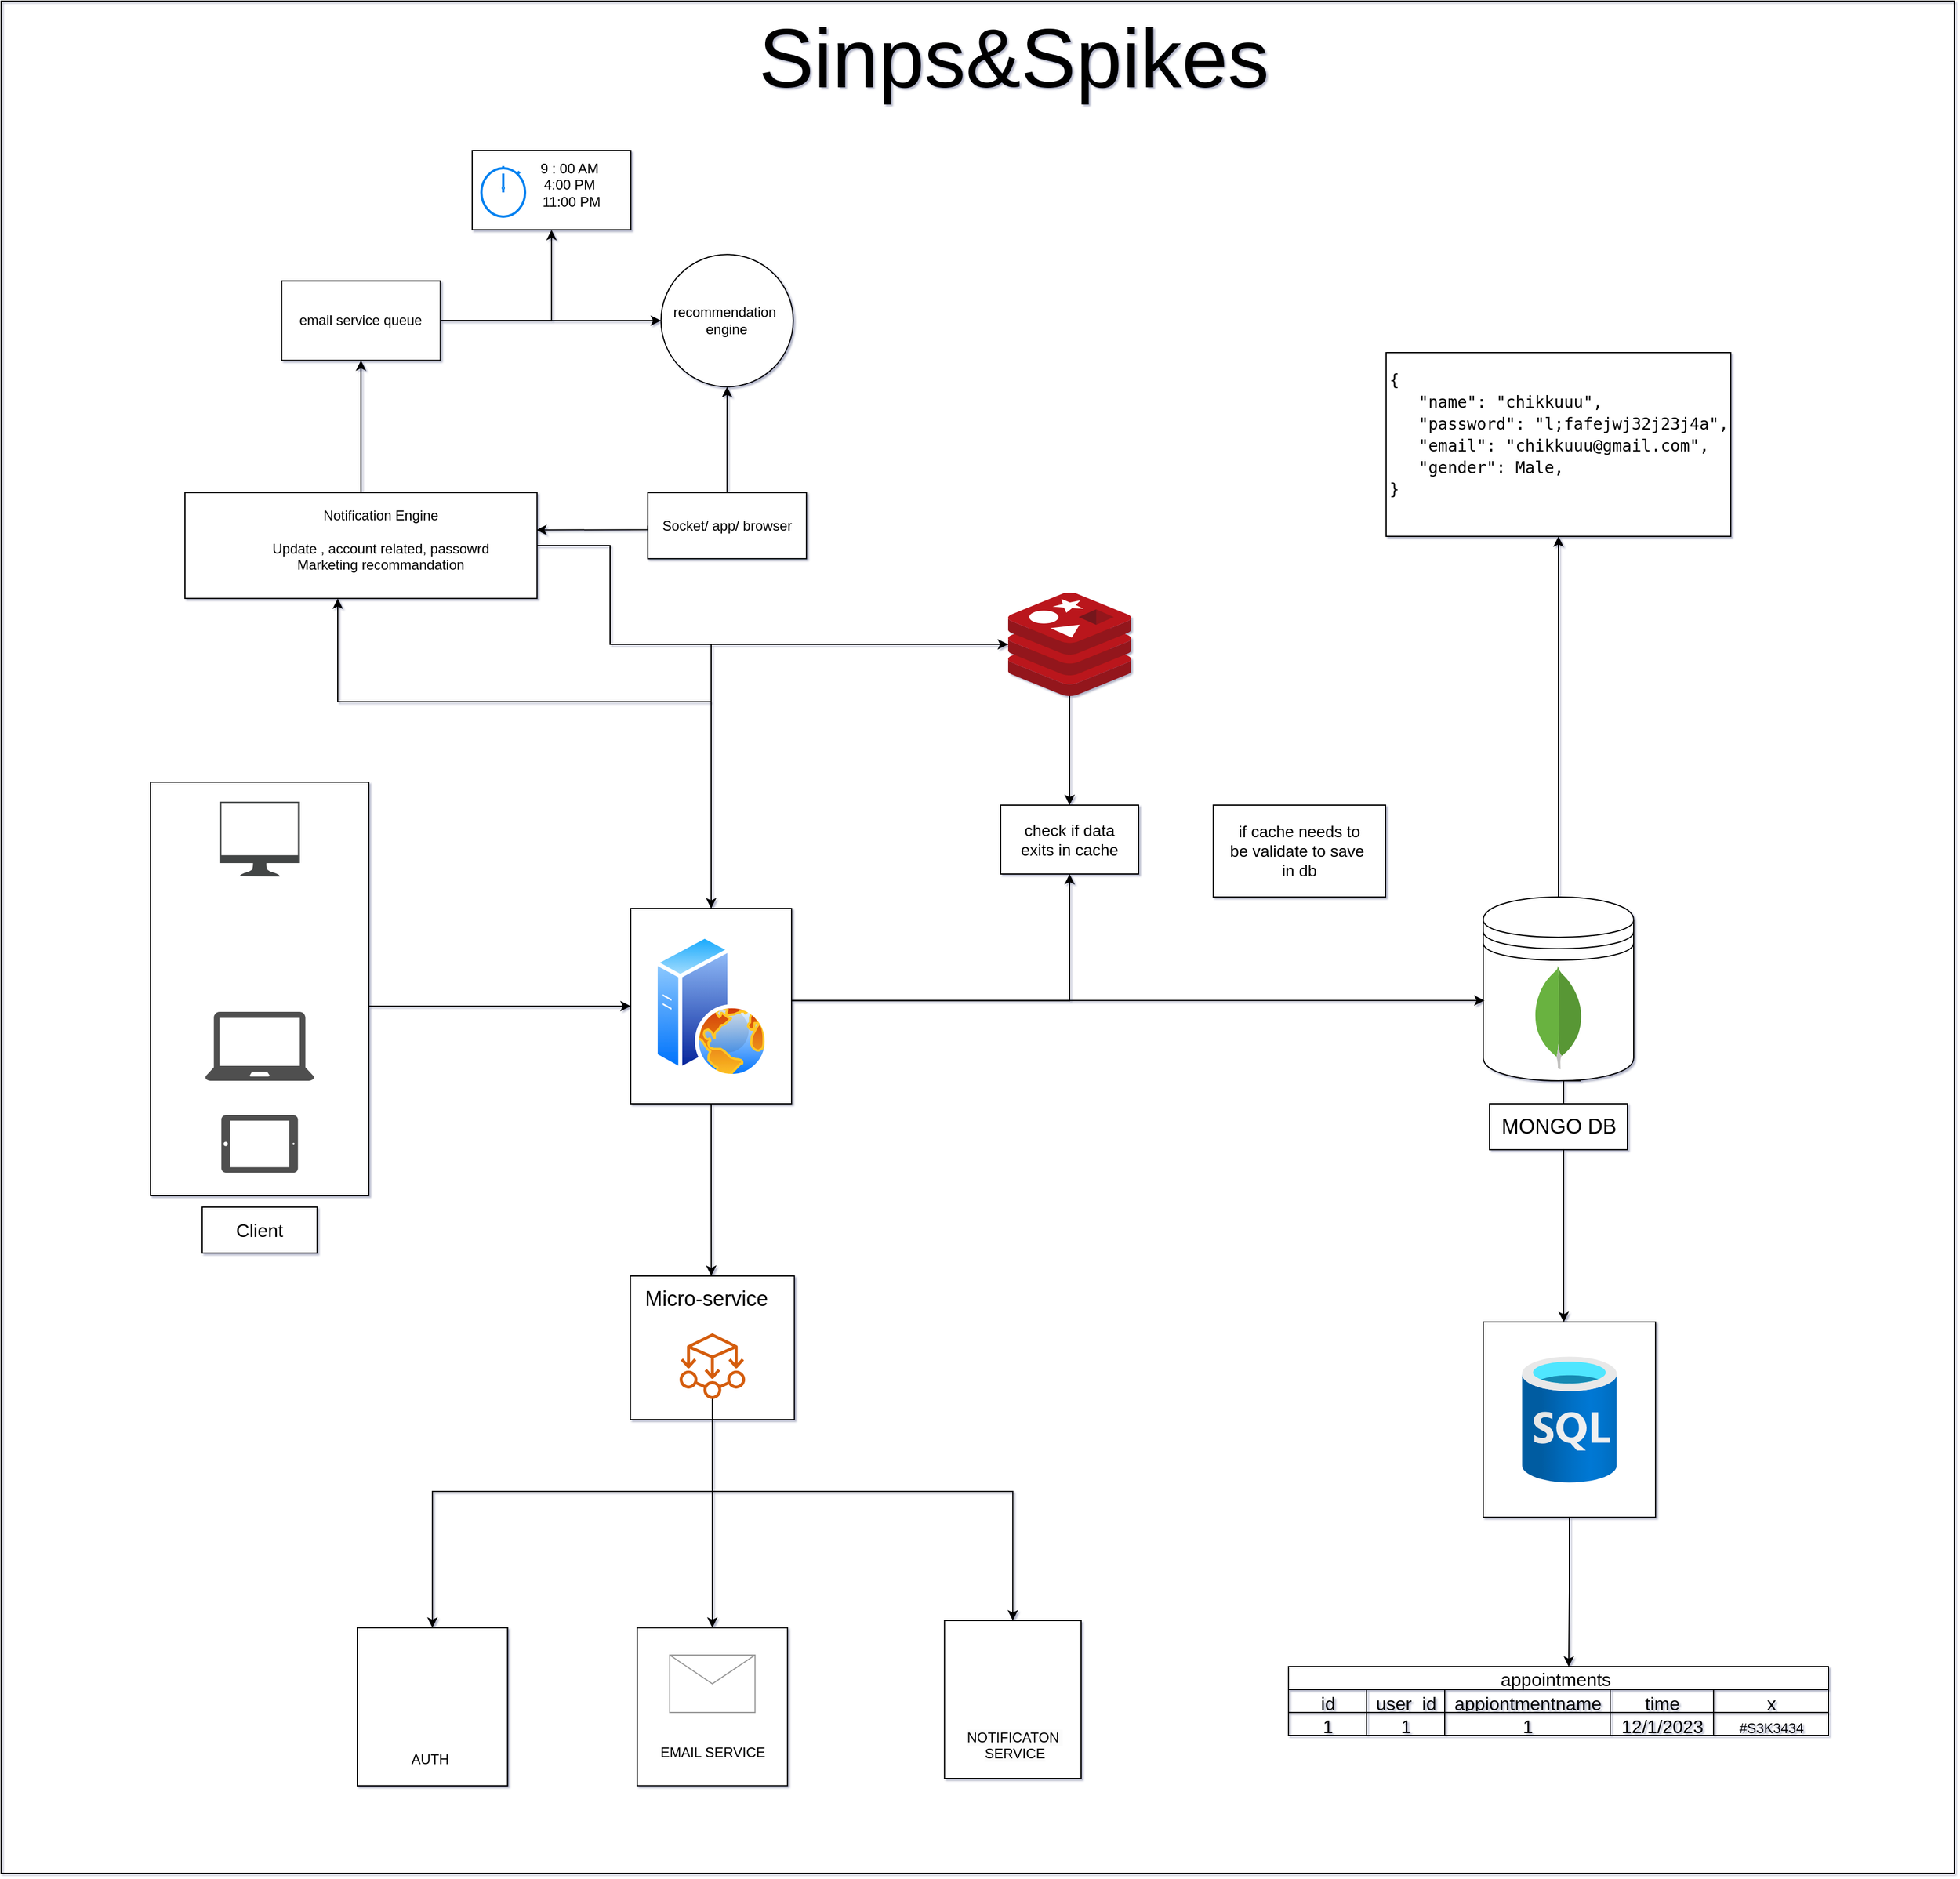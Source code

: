 <mxfile version="21.1.1" type="device">
  <diagram name="Page-1" id="EtqLeZ_27CFZiV2tn9_F">
    <mxGraphModel dx="2953" dy="1842" grid="1" gridSize="10" guides="1" tooltips="1" connect="1" arrows="1" fold="1" page="1" pageScale="1" pageWidth="827" pageHeight="1169" math="0" shadow="1">
      <root>
        <mxCell id="0" />
        <mxCell id="1" parent="0" />
        <mxCell id="XH3ymB31vykvf-I55AMi-23" value="" style="whiteSpace=wrap;html=1;fillColor=none;" vertex="1" parent="1">
          <mxGeometry x="290" y="-1050" width="1700" height="1630" as="geometry" />
        </mxCell>
        <mxCell id="kll8w6i1lzObCTbQpMs8-9" value="" style="group" parent="1" vertex="1" connectable="0">
          <mxGeometry x="420" y="-370" width="190" height="360" as="geometry" />
        </mxCell>
        <mxCell id="kll8w6i1lzObCTbQpMs8-1" value="" style="whiteSpace=wrap;html=1;" parent="kll8w6i1lzObCTbQpMs8-9" vertex="1">
          <mxGeometry width="190" height="360" as="geometry" />
        </mxCell>
        <mxCell id="kll8w6i1lzObCTbQpMs8-4" value="" style="sketch=0;pointerEvents=1;shadow=0;dashed=0;html=1;strokeColor=none;fillColor=#434445;aspect=fixed;labelPosition=center;verticalLabelPosition=bottom;verticalAlign=top;align=center;outlineConnect=0;shape=mxgraph.vvd.monitor;" parent="kll8w6i1lzObCTbQpMs8-9" vertex="1">
          <mxGeometry x="60" y="17" width="70" height="65.1" as="geometry" />
        </mxCell>
        <mxCell id="kll8w6i1lzObCTbQpMs8-5" value="" style="shape=image;html=1;verticalAlign=top;verticalLabelPosition=bottom;labelBackgroundColor=#ffffff;imageAspect=0;aspect=fixed;image=https://cdn0.iconfinder.com/data/icons/devices-42/512/android_phone-128.png" parent="kll8w6i1lzObCTbQpMs8-9" vertex="1">
          <mxGeometry x="60" y="110" width="70" height="70" as="geometry" />
        </mxCell>
        <mxCell id="kll8w6i1lzObCTbQpMs8-7" value="" style="sketch=0;pointerEvents=1;shadow=0;dashed=0;html=1;strokeColor=none;fillColor=#505050;labelPosition=center;verticalLabelPosition=bottom;verticalAlign=top;outlineConnect=0;align=center;shape=mxgraph.office.devices.laptop;" parent="kll8w6i1lzObCTbQpMs8-9" vertex="1">
          <mxGeometry x="47.5" y="200" width="95" height="60" as="geometry" />
        </mxCell>
        <mxCell id="kll8w6i1lzObCTbQpMs8-8" value="" style="sketch=0;pointerEvents=1;shadow=0;dashed=0;html=1;strokeColor=none;fillColor=#505050;labelPosition=center;verticalLabelPosition=bottom;verticalAlign=top;outlineConnect=0;align=center;shape=mxgraph.office.devices.tablet_ipad;direction=south;" parent="kll8w6i1lzObCTbQpMs8-9" vertex="1">
          <mxGeometry x="61.66" y="290" width="66.67" height="50" as="geometry" />
        </mxCell>
        <mxCell id="kll8w6i1lzObCTbQpMs8-10" value="&lt;font size=&quot;3&quot;&gt;Client&lt;/font&gt;" style="whiteSpace=wrap;html=1;" parent="1" vertex="1">
          <mxGeometry x="465" width="100" height="40" as="geometry" />
        </mxCell>
        <mxCell id="kll8w6i1lzObCTbQpMs8-23" style="edgeStyle=orthogonalEdgeStyle;rounded=0;orthogonalLoop=1;jettySize=auto;html=1;exitX=1;exitY=0.5;exitDx=0;exitDy=0;entryX=0;entryY=0.5;entryDx=0;entryDy=0;" parent="1" source="kll8w6i1lzObCTbQpMs8-1" target="ika4yATIqestbi-0xnFT-3" edge="1">
          <mxGeometry relative="1" as="geometry">
            <Array as="points">
              <mxPoint x="610" y="-175" />
            </Array>
            <mxPoint x="843" y="-175" as="targetPoint" />
          </mxGeometry>
        </mxCell>
        <mxCell id="I240FFUc2NYjbOVeZY0n-17" style="edgeStyle=orthogonalEdgeStyle;rounded=0;orthogonalLoop=1;jettySize=auto;html=1;exitX=0.5;exitY=1;exitDx=0;exitDy=0;entryX=0.468;entryY=0.001;entryDx=0;entryDy=0;entryPerimeter=0;" parent="1" target="ika4yATIqestbi-0xnFT-6" edge="1">
          <mxGeometry relative="1" as="geometry">
            <mxPoint x="1661" y="40" as="targetPoint" />
            <mxPoint x="1665" y="-110" as="sourcePoint" />
            <Array as="points">
              <mxPoint x="1650" y="-110" />
              <mxPoint x="1650" y="90" />
              <mxPoint x="1650" y="90" />
            </Array>
          </mxGeometry>
        </mxCell>
        <mxCell id="kll8w6i1lzObCTbQpMs8-130" value="" style="group" parent="1" vertex="1" connectable="0">
          <mxGeometry x="1580" y="-270" width="131" height="220" as="geometry" />
        </mxCell>
        <mxCell id="kll8w6i1lzObCTbQpMs8-129" value="" style="shape=datastore;whiteSpace=wrap;html=1;" parent="kll8w6i1lzObCTbQpMs8-130" vertex="1">
          <mxGeometry width="131" height="160" as="geometry" />
        </mxCell>
        <mxCell id="kll8w6i1lzObCTbQpMs8-125" value="" style="dashed=0;outlineConnect=0;html=1;align=center;labelPosition=center;verticalLabelPosition=bottom;verticalAlign=top;shape=mxgraph.weblogos.mongodb" parent="kll8w6i1lzObCTbQpMs8-130" vertex="1">
          <mxGeometry x="43.99" y="60" width="43.02" height="90" as="geometry" />
        </mxCell>
        <mxCell id="kll8w6i1lzObCTbQpMs8-127" value="&lt;font style=&quot;font-size: 18px;&quot;&gt;MONGO DB&lt;/font&gt;" style="whiteSpace=wrap;html=1;" parent="kll8w6i1lzObCTbQpMs8-130" vertex="1">
          <mxGeometry x="5.5" y="180" width="120" height="40" as="geometry" />
        </mxCell>
        <mxCell id="kll8w6i1lzObCTbQpMs8-131" value="&lt;pre style=&quot;box-sizing: inherit; margin-top: 1.5em; margin-bottom: 3em; padding: 20px; border: 0px; font-variant-numeric: inherit; font-variant-east-asian: inherit; font-variant-alternates: inherit; font-stretch: inherit; line-height: 1.5em; font-family: Consolas, Monaco, &amp;quot;Andale Mono&amp;quot;, &amp;quot;Ubuntu Mono&amp;quot;, monospace; font-optical-sizing: inherit; font-kerning: inherit; font-feature-settings: inherit; font-variation-settings: inherit; vertical-align: baseline; color: var(--gray85); background: var(--gray05); text-shadow: rgb(255, 255, 255) 0px 1px; text-align: left; word-break: normal; overflow-wrap: normal; tab-size: 4; hyphens: none; overflow: auto; min-width: 100%; max-width: 100%;&quot; class=&quot;language-json&quot;&gt;&lt;code style=&quot;box-sizing: inherit; margin: 0px; padding: 0px; border: 0px; font-style: inherit; font-variant: inherit; font-stretch: inherit; line-height: inherit; font-family: Consolas, Monaco, &amp;quot;Andale Mono&amp;quot;, &amp;quot;Ubuntu Mono&amp;quot;, monospace; font-optical-sizing: inherit; font-kerning: inherit; font-feature-settings: inherit; font-variation-settings: inherit; vertical-align: baseline; background: 0px 0px; text-shadow: rgb(255, 255, 255) 0px 1px; word-spacing: normal; word-break: normal; overflow-wrap: normal; tab-size: 4; hyphens: none;&quot; class=&quot;language-json&quot;&gt;&lt;font style=&quot;font-size: 14px;&quot;&gt;{&lt;br&gt;   &quot;name&quot;: &quot;chikkuuu&quot;,&lt;br&gt;   &quot;password&quot;: &quot;l;fafejwj32j23j4a&quot;,&lt;br&gt;   &quot;email&quot;: &quot;chikkuuu@gmail.com&quot;,&lt;br&gt;   &quot;gender&quot;: Male,&lt;br&gt;}    &lt;/font&gt;&lt;/code&gt;&lt;/pre&gt;" style="whiteSpace=wrap;html=1;" parent="1" vertex="1">
          <mxGeometry x="1495.5" y="-744" width="300" height="160" as="geometry" />
        </mxCell>
        <mxCell id="I240FFUc2NYjbOVeZY0n-6" style="edgeStyle=orthogonalEdgeStyle;rounded=0;orthogonalLoop=1;jettySize=auto;html=1;exitX=0.999;exitY=0.451;exitDx=0;exitDy=0;exitPerimeter=0;entryX=0.009;entryY=0.563;entryDx=0;entryDy=0;entryPerimeter=0;" parent="1" source="ika4yATIqestbi-0xnFT-3" target="kll8w6i1lzObCTbQpMs8-129" edge="1">
          <mxGeometry relative="1" as="geometry">
            <mxPoint x="1579" y="-180" as="targetPoint" />
            <Array as="points">
              <mxPoint x="978" y="-180" />
            </Array>
            <mxPoint x="1281" y="-217.9" as="sourcePoint" />
          </mxGeometry>
        </mxCell>
        <mxCell id="I240FFUc2NYjbOVeZY0n-16" style="edgeStyle=orthogonalEdgeStyle;rounded=0;orthogonalLoop=1;jettySize=auto;html=1;entryX=0.5;entryY=0;entryDx=0;entryDy=0;" parent="1" source="I240FFUc2NYjbOVeZY0n-9" target="I240FFUc2NYjbOVeZY0n-11" edge="1">
          <mxGeometry relative="1" as="geometry" />
        </mxCell>
        <mxCell id="XH3ymB31vykvf-I55AMi-19" style="edgeStyle=orthogonalEdgeStyle;rounded=0;orthogonalLoop=1;jettySize=auto;html=1;entryX=0.5;entryY=0;entryDx=0;entryDy=0;" edge="1" parent="1" source="I240FFUc2NYjbOVeZY0n-9" target="ika4yATIqestbi-0xnFT-3">
          <mxGeometry relative="1" as="geometry" />
        </mxCell>
        <mxCell id="I240FFUc2NYjbOVeZY0n-9" value="" style="sketch=0;aspect=fixed;html=1;points=[];align=center;image;fontSize=12;image=img/lib/mscae/Cache_Redis_Product.svg;" parent="1" vertex="1">
          <mxGeometry x="1166.43" y="-535" width="107.15" height="90" as="geometry" />
        </mxCell>
        <mxCell id="I240FFUc2NYjbOVeZY0n-11" value="&lt;font style=&quot;font-size: 14px;&quot;&gt;check if data&lt;br&gt;exits in cache&lt;/font&gt;" style="whiteSpace=wrap;html=1;" parent="1" vertex="1">
          <mxGeometry x="1160" y="-350" width="120" height="60" as="geometry" />
        </mxCell>
        <mxCell id="I240FFUc2NYjbOVeZY0n-12" style="edgeStyle=orthogonalEdgeStyle;rounded=0;orthogonalLoop=1;jettySize=auto;html=1;entryX=0.5;entryY=1;entryDx=0;entryDy=0;exitX=0.999;exitY=0.472;exitDx=0;exitDy=0;exitPerimeter=0;" parent="1" source="ika4yATIqestbi-0xnFT-3" target="I240FFUc2NYjbOVeZY0n-11" edge="1">
          <mxGeometry relative="1" as="geometry">
            <mxPoint x="990" y="-180" as="sourcePoint" />
          </mxGeometry>
        </mxCell>
        <mxCell id="I240FFUc2NYjbOVeZY0n-15" value="&lt;font style=&quot;font-size: 14px;&quot;&gt;if cache needs to&lt;br&gt;be validate to save&amp;nbsp;&lt;br&gt;in db&lt;/font&gt;" style="whiteSpace=wrap;html=1;" parent="1" vertex="1">
          <mxGeometry x="1345" y="-350" width="150" height="80" as="geometry" />
        </mxCell>
        <mxCell id="ika4yATIqestbi-0xnFT-4" value="" style="group" parent="1" vertex="1" connectable="0">
          <mxGeometry x="838" y="-260" width="140" height="170" as="geometry" />
        </mxCell>
        <mxCell id="ika4yATIqestbi-0xnFT-3" value="" style="whiteSpace=wrap;html=1;" parent="ika4yATIqestbi-0xnFT-4" vertex="1">
          <mxGeometry width="140" height="170" as="geometry" />
        </mxCell>
        <mxCell id="ika4yATIqestbi-0xnFT-2" value="" style="image;aspect=fixed;perimeter=ellipsePerimeter;html=1;align=center;shadow=0;dashed=0;spacingTop=3;image=img/lib/active_directory/web_server.svg;" parent="ika4yATIqestbi-0xnFT-4" vertex="1">
          <mxGeometry x="20" y="22.5" width="100" height="125" as="geometry" />
        </mxCell>
        <mxCell id="ika4yATIqestbi-0xnFT-8" value="" style="group" parent="1" vertex="1" connectable="0">
          <mxGeometry x="1580" y="100" width="150" height="170" as="geometry" />
        </mxCell>
        <mxCell id="ika4yATIqestbi-0xnFT-6" value="" style="whiteSpace=wrap;html=1;" parent="ika4yATIqestbi-0xnFT-8" vertex="1">
          <mxGeometry width="150" height="170" as="geometry" />
        </mxCell>
        <mxCell id="ika4yATIqestbi-0xnFT-7" value="" style="aspect=fixed;html=1;points=[];align=center;image;fontSize=12;image=img/lib/azure2/databases/SQL_Database.svg;" parent="ika4yATIqestbi-0xnFT-8" vertex="1">
          <mxGeometry x="33.75" y="30" width="82.5" height="110" as="geometry" />
        </mxCell>
        <mxCell id="ika4yATIqestbi-0xnFT-43" style="edgeStyle=orthogonalEdgeStyle;rounded=0;orthogonalLoop=1;jettySize=auto;html=1;entryX=0.519;entryY=0.003;entryDx=0;entryDy=0;entryPerimeter=0;" parent="1" source="ika4yATIqestbi-0xnFT-6" target="ika4yATIqestbi-0xnFT-49" edge="1">
          <mxGeometry relative="1" as="geometry">
            <mxPoint x="1860" y="215" as="targetPoint" />
          </mxGeometry>
        </mxCell>
        <mxCell id="ika4yATIqestbi-0xnFT-49" value="appointments " style="shape=table;startSize=20;container=1;collapsible=0;childLayout=tableLayout;strokeColor=default;fontSize=16;" parent="1" vertex="1">
          <mxGeometry x="1410.5" y="400" width="470" height="60" as="geometry" />
        </mxCell>
        <mxCell id="ika4yATIqestbi-0xnFT-50" value="" style="shape=tableRow;horizontal=0;startSize=0;swimlaneHead=0;swimlaneBody=0;strokeColor=inherit;top=0;left=0;bottom=0;right=0;collapsible=0;dropTarget=0;fillColor=none;points=[[0,0.5],[1,0.5]];portConstraint=eastwest;fontSize=16;" parent="ika4yATIqestbi-0xnFT-49" vertex="1">
          <mxGeometry y="20" width="470" height="20" as="geometry" />
        </mxCell>
        <mxCell id="ika4yATIqestbi-0xnFT-51" value="id" style="shape=partialRectangle;html=1;whiteSpace=wrap;connectable=0;strokeColor=inherit;overflow=hidden;fillColor=none;top=0;left=0;bottom=0;right=0;pointerEvents=1;fontSize=16;" parent="ika4yATIqestbi-0xnFT-50" vertex="1">
          <mxGeometry width="68" height="20" as="geometry">
            <mxRectangle width="68" height="20" as="alternateBounds" />
          </mxGeometry>
        </mxCell>
        <mxCell id="ika4yATIqestbi-0xnFT-52" value="user_id" style="shape=partialRectangle;html=1;whiteSpace=wrap;connectable=0;strokeColor=inherit;overflow=hidden;fillColor=none;top=0;left=0;bottom=0;right=0;pointerEvents=1;fontSize=16;" parent="ika4yATIqestbi-0xnFT-50" vertex="1">
          <mxGeometry x="68" width="68" height="20" as="geometry">
            <mxRectangle width="68" height="20" as="alternateBounds" />
          </mxGeometry>
        </mxCell>
        <mxCell id="ika4yATIqestbi-0xnFT-53" value="appiontmentname" style="shape=partialRectangle;html=1;whiteSpace=wrap;connectable=0;strokeColor=inherit;overflow=hidden;fillColor=none;top=0;left=0;bottom=0;right=0;pointerEvents=1;fontSize=16;" parent="ika4yATIqestbi-0xnFT-50" vertex="1">
          <mxGeometry x="136" width="144" height="20" as="geometry">
            <mxRectangle width="144" height="20" as="alternateBounds" />
          </mxGeometry>
        </mxCell>
        <mxCell id="ika4yATIqestbi-0xnFT-54" value="time" style="shape=partialRectangle;html=1;whiteSpace=wrap;connectable=0;strokeColor=inherit;overflow=hidden;fillColor=none;top=0;left=0;bottom=0;right=0;pointerEvents=1;fontSize=16;" parent="ika4yATIqestbi-0xnFT-50" vertex="1">
          <mxGeometry x="280" width="90" height="20" as="geometry">
            <mxRectangle width="90" height="20" as="alternateBounds" />
          </mxGeometry>
        </mxCell>
        <mxCell id="ika4yATIqestbi-0xnFT-55" value="x" style="shape=partialRectangle;html=1;whiteSpace=wrap;connectable=0;strokeColor=inherit;overflow=hidden;fillColor=none;top=0;left=0;bottom=0;right=0;pointerEvents=1;fontSize=16;" parent="ika4yATIqestbi-0xnFT-50" vertex="1">
          <mxGeometry x="370" width="100" height="20" as="geometry">
            <mxRectangle width="100" height="20" as="alternateBounds" />
          </mxGeometry>
        </mxCell>
        <mxCell id="ika4yATIqestbi-0xnFT-56" value="" style="shape=tableRow;horizontal=0;startSize=0;swimlaneHead=0;swimlaneBody=0;strokeColor=inherit;top=0;left=0;bottom=0;right=0;collapsible=0;dropTarget=0;fillColor=none;points=[[0,0.5],[1,0.5]];portConstraint=eastwest;fontSize=16;" parent="ika4yATIqestbi-0xnFT-49" vertex="1">
          <mxGeometry y="40" width="470" height="20" as="geometry" />
        </mxCell>
        <mxCell id="ika4yATIqestbi-0xnFT-57" value="1" style="shape=partialRectangle;html=1;whiteSpace=wrap;connectable=0;strokeColor=inherit;overflow=hidden;fillColor=none;top=0;left=0;bottom=0;right=0;pointerEvents=1;fontSize=16;" parent="ika4yATIqestbi-0xnFT-56" vertex="1">
          <mxGeometry width="68" height="20" as="geometry">
            <mxRectangle width="68" height="20" as="alternateBounds" />
          </mxGeometry>
        </mxCell>
        <mxCell id="ika4yATIqestbi-0xnFT-58" value="1" style="shape=partialRectangle;html=1;whiteSpace=wrap;connectable=0;strokeColor=inherit;overflow=hidden;fillColor=none;top=0;left=0;bottom=0;right=0;pointerEvents=1;fontSize=16;" parent="ika4yATIqestbi-0xnFT-56" vertex="1">
          <mxGeometry x="68" width="68" height="20" as="geometry">
            <mxRectangle width="68" height="20" as="alternateBounds" />
          </mxGeometry>
        </mxCell>
        <mxCell id="ika4yATIqestbi-0xnFT-59" value="1" style="shape=partialRectangle;html=1;whiteSpace=wrap;connectable=0;strokeColor=inherit;overflow=hidden;fillColor=none;top=0;left=0;bottom=0;right=0;pointerEvents=1;fontSize=16;" parent="ika4yATIqestbi-0xnFT-56" vertex="1">
          <mxGeometry x="136" width="144" height="20" as="geometry">
            <mxRectangle width="144" height="20" as="alternateBounds" />
          </mxGeometry>
        </mxCell>
        <mxCell id="ika4yATIqestbi-0xnFT-60" value="12/1/2023" style="shape=partialRectangle;html=1;whiteSpace=wrap;connectable=0;strokeColor=inherit;overflow=hidden;fillColor=none;top=0;left=0;bottom=0;right=0;pointerEvents=1;fontSize=16;" parent="ika4yATIqestbi-0xnFT-56" vertex="1">
          <mxGeometry x="280" width="90" height="20" as="geometry">
            <mxRectangle width="90" height="20" as="alternateBounds" />
          </mxGeometry>
        </mxCell>
        <mxCell id="ika4yATIqestbi-0xnFT-61" value="&lt;font style=&quot;font-size: 12px;&quot;&gt;#S3K3434&lt;/font&gt;" style="shape=partialRectangle;html=1;whiteSpace=wrap;connectable=0;strokeColor=inherit;overflow=hidden;fillColor=none;top=0;left=0;bottom=0;right=0;pointerEvents=1;fontSize=16;" parent="ika4yATIqestbi-0xnFT-56" vertex="1">
          <mxGeometry x="370" width="100" height="20" as="geometry">
            <mxRectangle width="100" height="20" as="alternateBounds" />
          </mxGeometry>
        </mxCell>
        <mxCell id="XH3ymB31vykvf-I55AMi-17" value="" style="group" vertex="1" connectable="0" parent="1">
          <mxGeometry x="450" y="-910" width="610" height="380" as="geometry" />
        </mxCell>
        <mxCell id="XH3ymB31vykvf-I55AMi-1" value="" style="group" vertex="1" connectable="0" parent="XH3ymB31vykvf-I55AMi-17">
          <mxGeometry y="287.879" width="306.439" height="92.121" as="geometry" />
        </mxCell>
        <mxCell id="XH3ymB31vykvf-I55AMi-2" value="" style="whiteSpace=wrap;html=1;" vertex="1" parent="XH3ymB31vykvf-I55AMi-1">
          <mxGeometry width="306.439" height="92.121" as="geometry" />
        </mxCell>
        <mxCell id="XH3ymB31vykvf-I55AMi-3" value="" style="shape=image;html=1;verticalAlign=top;verticalLabelPosition=bottom;labelBackgroundColor=#ffffff;imageAspect=0;aspect=fixed;image=https://cdn2.iconfinder.com/data/icons/user-interface-169/32/bell-128.png" vertex="1" parent="XH3ymB31vykvf-I55AMi-1">
          <mxGeometry x="21.005" y="25.333" width="41.434" height="41.434" as="geometry" />
        </mxCell>
        <mxCell id="XH3ymB31vykvf-I55AMi-4" value="Notification Engine&lt;br&gt;&lt;br&gt;Update , account related, passowrd&lt;br&gt;Marketing recommandation" style="text;html=1;align=center;verticalAlign=middle;resizable=0;points=[];autosize=1;strokeColor=none;fillColor=none;" vertex="1" parent="XH3ymB31vykvf-I55AMi-1">
          <mxGeometry x="64.741" y="5.758" width="210" height="70" as="geometry" />
        </mxCell>
        <mxCell id="XH3ymB31vykvf-I55AMi-21" style="edgeStyle=orthogonalEdgeStyle;rounded=0;orthogonalLoop=1;jettySize=auto;html=1;" edge="1" parent="XH3ymB31vykvf-I55AMi-17" source="XH3ymB31vykvf-I55AMi-6" target="XH3ymB31vykvf-I55AMi-9">
          <mxGeometry relative="1" as="geometry" />
        </mxCell>
        <mxCell id="XH3ymB31vykvf-I55AMi-6" value="email service queue" style="whiteSpace=wrap;html=1;" vertex="1" parent="XH3ymB31vykvf-I55AMi-17">
          <mxGeometry x="84.167" y="103.636" width="138.113" height="69.091" as="geometry" />
        </mxCell>
        <mxCell id="XH3ymB31vykvf-I55AMi-7" value="" style="edgeStyle=orthogonalEdgeStyle;rounded=0;orthogonalLoop=1;jettySize=auto;html=1;exitX=0.5;exitY=0;exitDx=0;exitDy=0;" edge="1" parent="XH3ymB31vykvf-I55AMi-17" source="XH3ymB31vykvf-I55AMi-2" target="XH3ymB31vykvf-I55AMi-6">
          <mxGeometry relative="1" as="geometry">
            <mxPoint x="230.189" y="276.364" as="sourcePoint" />
            <Array as="points">
              <mxPoint x="153" y="280" />
              <mxPoint x="153" y="233" />
            </Array>
          </mxGeometry>
        </mxCell>
        <mxCell id="XH3ymB31vykvf-I55AMi-8" value="" style="group" vertex="1" connectable="0" parent="XH3ymB31vykvf-I55AMi-17">
          <mxGeometry x="249.997" y="-10" width="138.113" height="69.091" as="geometry" />
        </mxCell>
        <mxCell id="XH3ymB31vykvf-I55AMi-9" value="" style="whiteSpace=wrap;html=1;" vertex="1" parent="XH3ymB31vykvf-I55AMi-8">
          <mxGeometry width="138.113" height="69.091" as="geometry" />
        </mxCell>
        <mxCell id="XH3ymB31vykvf-I55AMi-10" value="" style="html=1;verticalLabelPosition=bottom;align=center;labelBackgroundColor=#ffffff;verticalAlign=top;strokeWidth=2;strokeColor=#0080F0;shadow=0;dashed=0;shape=mxgraph.ios7.icons.stopwatch;" vertex="1" parent="XH3ymB31vykvf-I55AMi-8">
          <mxGeometry x="8.045" y="13.588" width="37.993" height="43.988" as="geometry" />
        </mxCell>
        <mxCell id="XH3ymB31vykvf-I55AMi-11" value="9 : 00 AM&amp;nbsp;&lt;br&gt;4:00 PM&amp;nbsp;&lt;br&gt;11:00 PM&lt;br&gt;" style="text;html=1;align=center;verticalAlign=middle;resizable=0;points=[];autosize=1;strokeColor=none;fillColor=none;" vertex="1" parent="XH3ymB31vykvf-I55AMi-8">
          <mxGeometry x="46.038" width="80" height="60" as="geometry" />
        </mxCell>
        <mxCell id="XH3ymB31vykvf-I55AMi-12" value="recommendation&amp;nbsp;&lt;br&gt;engine" style="ellipse;whiteSpace=wrap;html=1;" vertex="1" parent="XH3ymB31vykvf-I55AMi-17">
          <mxGeometry x="414.346" y="80.611" width="115.094" height="115.152" as="geometry" />
        </mxCell>
        <mxCell id="XH3ymB31vykvf-I55AMi-5" style="edgeStyle=orthogonalEdgeStyle;rounded=0;orthogonalLoop=1;jettySize=auto;html=1;entryX=0;entryY=0.5;entryDx=0;entryDy=0;" edge="1" parent="XH3ymB31vykvf-I55AMi-17" source="XH3ymB31vykvf-I55AMi-6" target="XH3ymB31vykvf-I55AMi-12">
          <mxGeometry relative="1" as="geometry" />
        </mxCell>
        <mxCell id="XH3ymB31vykvf-I55AMi-13" style="edgeStyle=orthogonalEdgeStyle;rounded=0;orthogonalLoop=1;jettySize=auto;html=1;entryX=0.5;entryY=1;entryDx=0;entryDy=0;" edge="1" parent="XH3ymB31vykvf-I55AMi-17" source="XH3ymB31vykvf-I55AMi-15" target="XH3ymB31vykvf-I55AMi-12">
          <mxGeometry relative="1" as="geometry" />
        </mxCell>
        <mxCell id="XH3ymB31vykvf-I55AMi-14" style="edgeStyle=orthogonalEdgeStyle;rounded=0;orthogonalLoop=1;jettySize=auto;html=1;exitX=0;exitY=0.5;exitDx=0;exitDy=0;entryX=0.998;entryY=0.353;entryDx=0;entryDy=0;entryPerimeter=0;" edge="1" parent="XH3ymB31vykvf-I55AMi-17" source="XH3ymB31vykvf-I55AMi-15" target="XH3ymB31vykvf-I55AMi-2">
          <mxGeometry relative="1" as="geometry">
            <mxPoint x="310" y="320" as="targetPoint" />
            <Array as="points">
              <mxPoint x="483" y="320" />
              <mxPoint x="450" y="320" />
            </Array>
          </mxGeometry>
        </mxCell>
        <mxCell id="XH3ymB31vykvf-I55AMi-15" value="Socket/ app/ browser" style="whiteSpace=wrap;html=1;" vertex="1" parent="XH3ymB31vykvf-I55AMi-17">
          <mxGeometry x="402.832" y="287.878" width="138.113" height="57.576" as="geometry" />
        </mxCell>
        <mxCell id="XH3ymB31vykvf-I55AMi-18" style="edgeStyle=orthogonalEdgeStyle;rounded=0;orthogonalLoop=1;jettySize=auto;html=1;" edge="1" parent="1" source="ika4yATIqestbi-0xnFT-3" target="XH3ymB31vykvf-I55AMi-2">
          <mxGeometry relative="1" as="geometry">
            <Array as="points">
              <mxPoint x="908" y="-440" />
              <mxPoint x="583" y="-440" />
            </Array>
          </mxGeometry>
        </mxCell>
        <mxCell id="XH3ymB31vykvf-I55AMi-20" style="edgeStyle=orthogonalEdgeStyle;rounded=0;orthogonalLoop=1;jettySize=auto;html=1;" edge="1" parent="1" source="XH3ymB31vykvf-I55AMi-2" target="I240FFUc2NYjbOVeZY0n-9">
          <mxGeometry relative="1" as="geometry">
            <Array as="points">
              <mxPoint x="820" y="-576" />
              <mxPoint x="820" y="-490" />
            </Array>
          </mxGeometry>
        </mxCell>
        <mxCell id="XH3ymB31vykvf-I55AMi-24" style="edgeStyle=orthogonalEdgeStyle;rounded=0;orthogonalLoop=1;jettySize=auto;html=1;entryX=0.5;entryY=1;entryDx=0;entryDy=0;" edge="1" parent="1" source="kll8w6i1lzObCTbQpMs8-129" target="kll8w6i1lzObCTbQpMs8-131">
          <mxGeometry relative="1" as="geometry" />
        </mxCell>
        <mxCell id="XH3ymB31vykvf-I55AMi-25" value="&lt;font style=&quot;font-size: 72px;&quot;&gt;Sinps&amp;amp;Spikes&lt;/font&gt;" style="text;html=1;align=center;verticalAlign=middle;resizable=0;points=[];autosize=1;strokeColor=none;fillColor=none;" vertex="1" parent="1">
          <mxGeometry x="935.57" y="-1050" width="470" height="100" as="geometry" />
        </mxCell>
        <mxCell id="XH3ymB31vykvf-I55AMi-26" value="" style="group" vertex="1" connectable="0" parent="1">
          <mxGeometry x="825.849" y="60" width="166.415" height="125" as="geometry" />
        </mxCell>
        <mxCell id="XH3ymB31vykvf-I55AMi-27" value="" style="whiteSpace=wrap;html=1;" vertex="1" parent="XH3ymB31vykvf-I55AMi-26">
          <mxGeometry x="11.887" width="142.642" height="125" as="geometry" />
        </mxCell>
        <mxCell id="XH3ymB31vykvf-I55AMi-28" value="&lt;font style=&quot;font-size: 18px;&quot;&gt;Micro-service&amp;nbsp;&lt;/font&gt;" style="text;html=1;align=center;verticalAlign=middle;resizable=0;points=[];autosize=1;strokeColor=none;fillColor=none;" vertex="1" parent="XH3ymB31vykvf-I55AMi-26">
          <mxGeometry x="10.15" width="140" height="40" as="geometry" />
        </mxCell>
        <mxCell id="XH3ymB31vykvf-I55AMi-29" value="" style="sketch=0;outlineConnect=0;fontColor=#232F3E;gradientColor=none;fillColor=#D45B07;strokeColor=none;dashed=0;verticalLabelPosition=bottom;verticalAlign=top;align=center;html=1;fontSize=12;fontStyle=0;aspect=fixed;pointerEvents=1;shape=mxgraph.aws4.ec2_aws_microservice_extractor_for_net;" vertex="1" parent="XH3ymB31vykvf-I55AMi-26">
          <mxGeometry x="54.679" y="50" width="57.057" height="57.057" as="geometry" />
        </mxCell>
        <mxCell id="XH3ymB31vykvf-I55AMi-30" value="" style="group" vertex="1" connectable="0" parent="1">
          <mxGeometry x="600" y="366.25" width="130.755" height="137.5" as="geometry" />
        </mxCell>
        <mxCell id="XH3ymB31vykvf-I55AMi-31" value="" style="whiteSpace=wrap;html=1;" vertex="1" parent="XH3ymB31vykvf-I55AMi-30">
          <mxGeometry width="130.755" height="137.5" as="geometry" />
        </mxCell>
        <mxCell id="XH3ymB31vykvf-I55AMi-32" value="AUTH" style="text;html=1;align=center;verticalAlign=middle;resizable=0;points=[];autosize=1;strokeColor=none;fillColor=none;" vertex="1" parent="XH3ymB31vykvf-I55AMi-31">
          <mxGeometry x="32.689" y="100" width="60" height="30" as="geometry" />
        </mxCell>
        <mxCell id="XH3ymB31vykvf-I55AMi-33" value="" style="whiteSpace=wrap;html=1;" vertex="1" parent="XH3ymB31vykvf-I55AMi-31">
          <mxGeometry width="130.755" height="137.5" as="geometry" />
        </mxCell>
        <mxCell id="XH3ymB31vykvf-I55AMi-34" value="AUTH" style="text;html=1;align=center;verticalAlign=middle;resizable=0;points=[];autosize=1;strokeColor=none;fillColor=none;" vertex="1" parent="XH3ymB31vykvf-I55AMi-33">
          <mxGeometry x="32.689" y="100" width="60" height="30" as="geometry" />
        </mxCell>
        <mxCell id="XH3ymB31vykvf-I55AMi-35" value="" style="shape=image;html=1;verticalAlign=top;verticalLabelPosition=bottom;labelBackgroundColor=#ffffff;imageAspect=0;aspect=fixed;image=https://cdn3.iconfinder.com/data/icons/essential-rounded/64/Rounded-31-128.png" vertex="1" parent="XH3ymB31vykvf-I55AMi-30">
          <mxGeometry x="27.241" y="12.5" width="76.274" height="76.274" as="geometry" />
        </mxCell>
        <mxCell id="XH3ymB31vykvf-I55AMi-36" value="" style="group" vertex="1" connectable="0" parent="1">
          <mxGeometry x="843.679" y="366.25" width="130.755" height="137.5" as="geometry" />
        </mxCell>
        <mxCell id="XH3ymB31vykvf-I55AMi-37" value="" style="whiteSpace=wrap;html=1;" vertex="1" parent="XH3ymB31vykvf-I55AMi-36">
          <mxGeometry width="130.755" height="137.5" as="geometry" />
        </mxCell>
        <mxCell id="XH3ymB31vykvf-I55AMi-38" value="" style="verticalLabelPosition=bottom;shadow=0;dashed=0;align=center;html=1;verticalAlign=top;strokeWidth=1;shape=mxgraph.mockup.misc.mail2;strokeColor=#999999;" vertex="1" parent="XH3ymB31vykvf-I55AMi-36">
          <mxGeometry x="28.231" y="23.75" width="74.292" height="50" as="geometry" />
        </mxCell>
        <mxCell id="XH3ymB31vykvf-I55AMi-39" value="EMAIL SERVICE" style="text;html=1;align=center;verticalAlign=middle;resizable=0;points=[];autosize=1;strokeColor=none;fillColor=none;" vertex="1" parent="XH3ymB31vykvf-I55AMi-36">
          <mxGeometry x="10.38" y="93.75" width="110" height="30" as="geometry" />
        </mxCell>
        <mxCell id="XH3ymB31vykvf-I55AMi-40" value="" style="group" vertex="1" connectable="0" parent="1">
          <mxGeometry x="1111.132" y="360" width="118.868" height="150" as="geometry" />
        </mxCell>
        <mxCell id="XH3ymB31vykvf-I55AMi-41" value="" style="whiteSpace=wrap;html=1;" vertex="1" parent="XH3ymB31vykvf-I55AMi-40">
          <mxGeometry width="118.868" height="137.5" as="geometry" />
        </mxCell>
        <mxCell id="XH3ymB31vykvf-I55AMi-42" value="" style="shape=image;html=1;verticalAlign=top;verticalLabelPosition=bottom;labelBackgroundColor=#ffffff;imageAspect=0;aspect=fixed;image=https://cdn2.iconfinder.com/data/icons/user-interface-169/32/bell-128.png" vertex="1" parent="XH3ymB31vykvf-I55AMi-40">
          <mxGeometry x="26.151" y="12.5" width="71.321" height="71.321" as="geometry" />
        </mxCell>
        <mxCell id="XH3ymB31vykvf-I55AMi-43" value="&lt;span style=&quot;color: rgb(0, 0, 0); font-family: Helvetica; font-size: 12px; font-style: normal; font-variant-ligatures: normal; font-variant-caps: normal; font-weight: 400; letter-spacing: normal; orphans: 2; text-indent: 0px; text-transform: none; widows: 2; word-spacing: 0px; -webkit-text-stroke-width: 0px; background-color: rgb(251, 251, 251); text-decoration-thickness: initial; text-decoration-style: initial; text-decoration-color: initial; float: none; display: inline !important;&quot;&gt;NOTIFICATON&amp;nbsp;&lt;/span&gt;&lt;br style=&quot;border-color: var(--border-color); color: rgb(0, 0, 0); font-family: Helvetica; font-size: 12px; font-style: normal; font-variant-ligatures: normal; font-variant-caps: normal; font-weight: 400; letter-spacing: normal; orphans: 2; text-indent: 0px; text-transform: none; widows: 2; word-spacing: 0px; -webkit-text-stroke-width: 0px; background-color: rgb(251, 251, 251); text-decoration-thickness: initial; text-decoration-style: initial; text-decoration-color: initial;&quot;&gt;&lt;span style=&quot;color: rgb(0, 0, 0); font-family: Helvetica; font-size: 12px; font-style: normal; font-variant-ligatures: normal; font-variant-caps: normal; font-weight: 400; letter-spacing: normal; orphans: 2; text-indent: 0px; text-transform: none; widows: 2; word-spacing: 0px; -webkit-text-stroke-width: 0px; background-color: rgb(251, 251, 251); text-decoration-thickness: initial; text-decoration-style: initial; text-decoration-color: initial; float: none; display: inline !important;&quot;&gt;SERVICE&lt;/span&gt;" style="text;whiteSpace=wrap;html=1;align=center;" vertex="1" parent="XH3ymB31vykvf-I55AMi-40">
          <mxGeometry x="14.264" y="87.5" width="95.094" height="62.5" as="geometry" />
        </mxCell>
        <mxCell id="XH3ymB31vykvf-I55AMi-44" style="edgeStyle=orthogonalEdgeStyle;rounded=0;orthogonalLoop=1;jettySize=auto;html=1;entryX=0.5;entryY=0;entryDx=0;entryDy=0;" edge="1" parent="1" source="XH3ymB31vykvf-I55AMi-27" target="XH3ymB31vykvf-I55AMi-33">
          <mxGeometry relative="1" as="geometry">
            <Array as="points">
              <mxPoint x="909.057" y="247.5" />
              <mxPoint x="665.377" y="247.5" />
            </Array>
          </mxGeometry>
        </mxCell>
        <mxCell id="XH3ymB31vykvf-I55AMi-45" style="edgeStyle=orthogonalEdgeStyle;rounded=0;orthogonalLoop=1;jettySize=auto;html=1;entryX=0.5;entryY=0;entryDx=0;entryDy=0;" edge="1" parent="1" source="XH3ymB31vykvf-I55AMi-29" target="XH3ymB31vykvf-I55AMi-37">
          <mxGeometry relative="1" as="geometry" />
        </mxCell>
        <mxCell id="XH3ymB31vykvf-I55AMi-46" style="edgeStyle=orthogonalEdgeStyle;rounded=0;orthogonalLoop=1;jettySize=auto;html=1;entryX=0.5;entryY=0;entryDx=0;entryDy=0;" edge="1" parent="1" source="XH3ymB31vykvf-I55AMi-27" target="XH3ymB31vykvf-I55AMi-41">
          <mxGeometry relative="1" as="geometry">
            <Array as="points">
              <mxPoint x="909.057" y="247.5" />
              <mxPoint x="1170.566" y="247.5" />
            </Array>
          </mxGeometry>
        </mxCell>
        <mxCell id="XH3ymB31vykvf-I55AMi-48" style="edgeStyle=orthogonalEdgeStyle;rounded=0;orthogonalLoop=1;jettySize=auto;html=1;entryX=0.515;entryY=-0.002;entryDx=0;entryDy=0;entryPerimeter=0;" edge="1" parent="1" source="ika4yATIqestbi-0xnFT-3" target="XH3ymB31vykvf-I55AMi-28">
          <mxGeometry relative="1" as="geometry">
            <Array as="points" />
          </mxGeometry>
        </mxCell>
      </root>
    </mxGraphModel>
  </diagram>
</mxfile>
